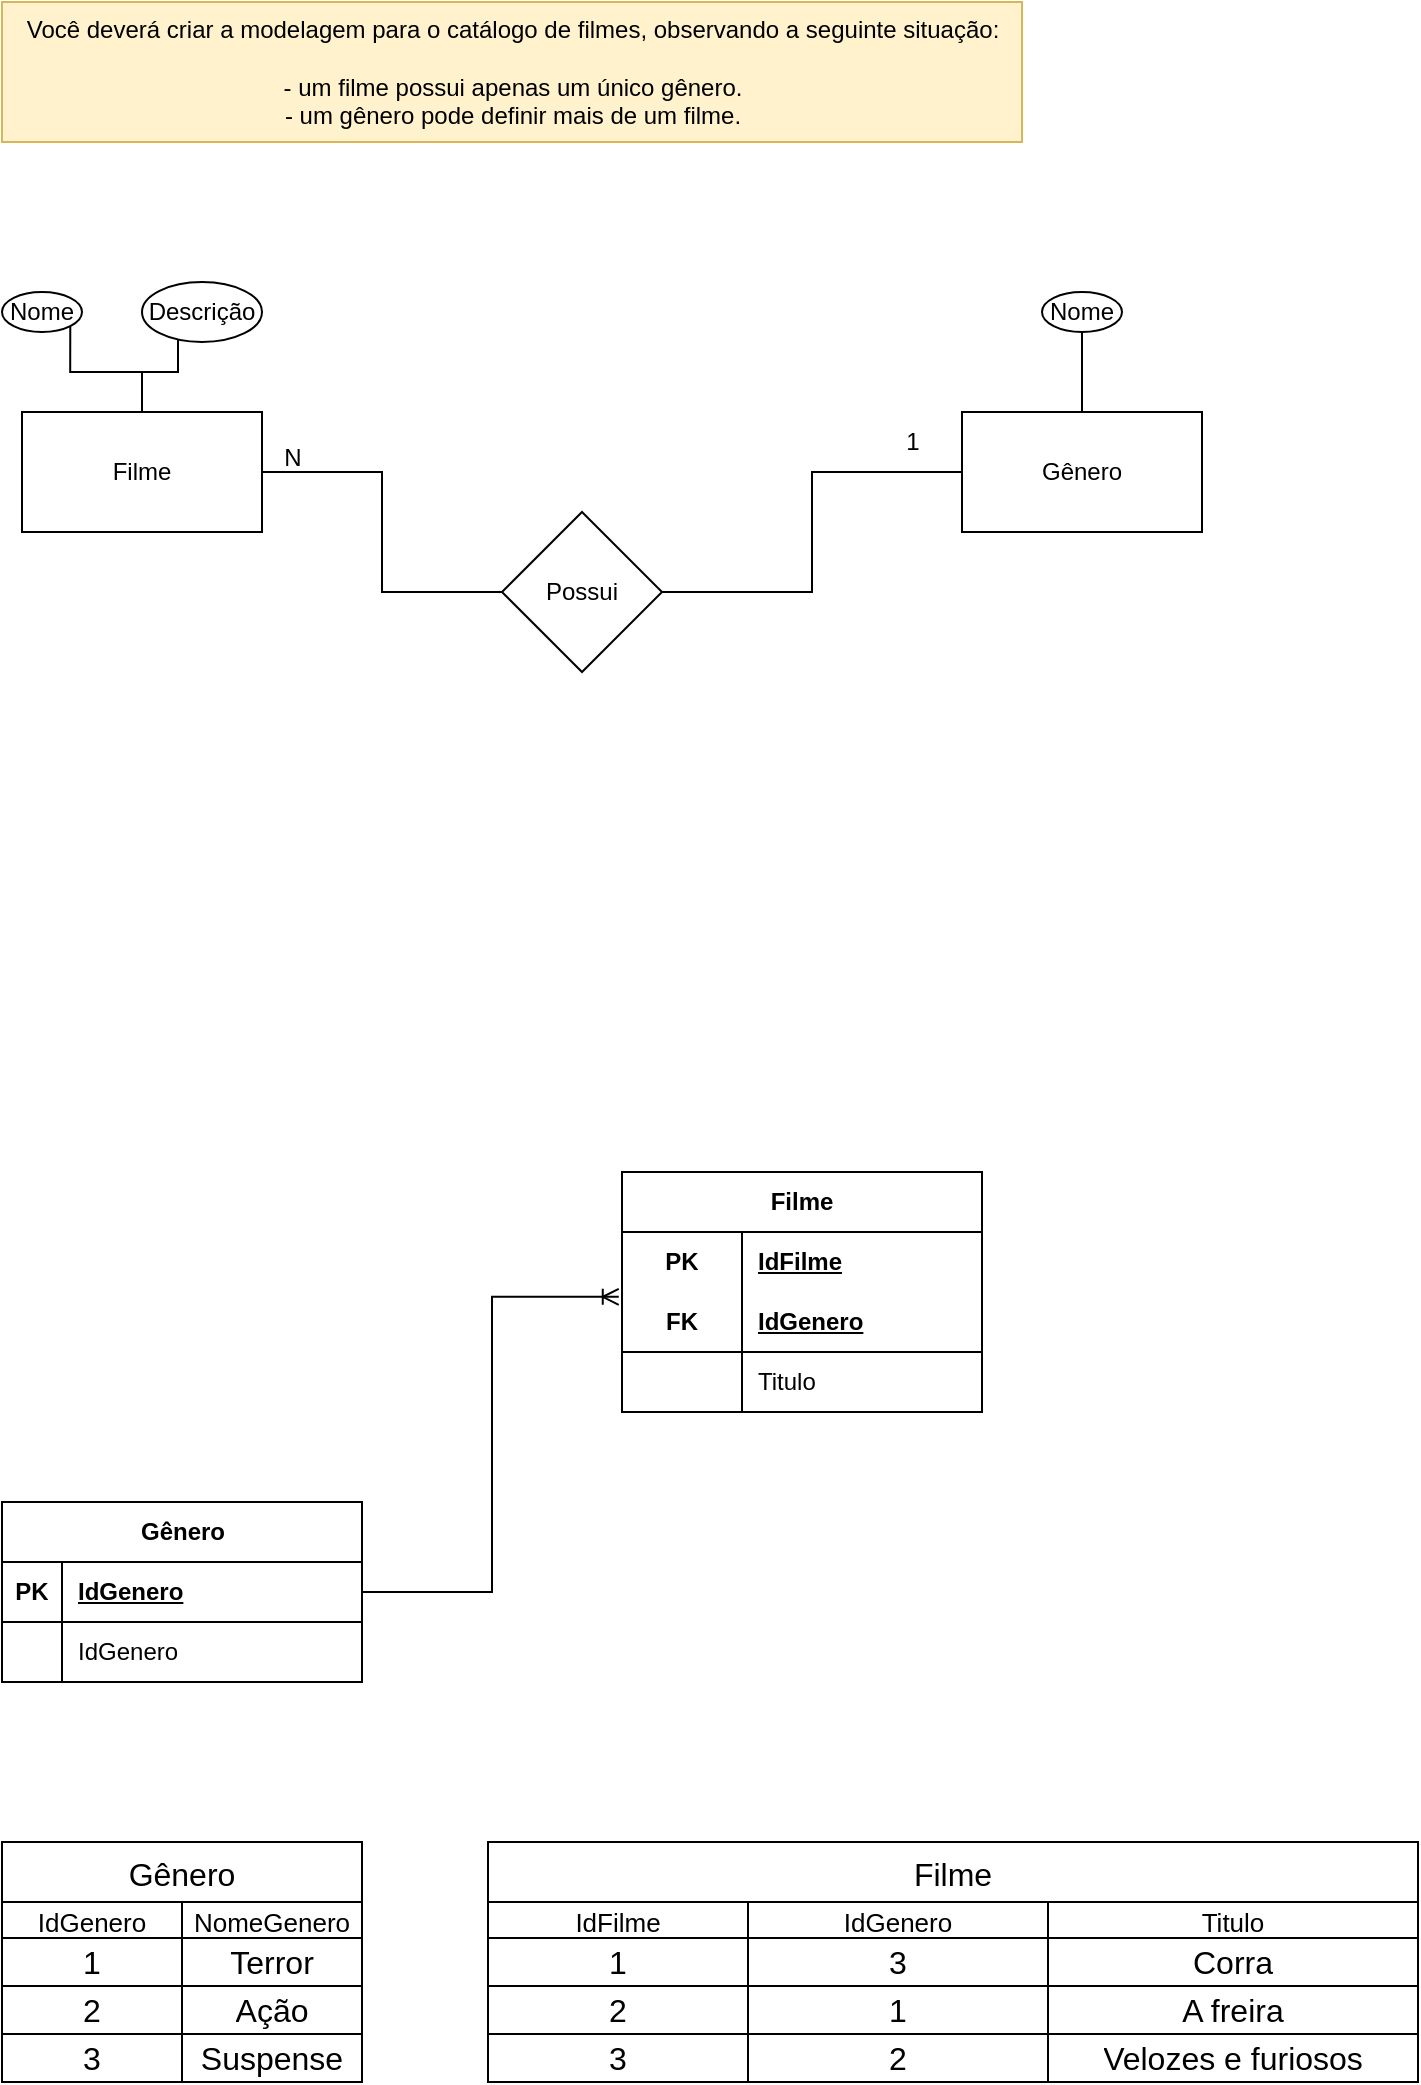 <mxfile version="21.6.5" type="device">
  <diagram id="UPswXx7XjcdNO_mgbWPz" name="Página-1">
    <mxGraphModel dx="1050" dy="574" grid="1" gridSize="10" guides="1" tooltips="1" connect="1" arrows="1" fold="1" page="1" pageScale="1" pageWidth="827" pageHeight="1169" math="0" shadow="0">
      <root>
        <mxCell id="0" />
        <mxCell id="1" parent="0" />
        <mxCell id="UXA-3pOeUreKxEL6hO62-4" style="edgeStyle=orthogonalEdgeStyle;rounded=0;orthogonalLoop=1;jettySize=auto;html=1;exitX=1;exitY=0.5;exitDx=0;exitDy=0;entryX=0;entryY=0.5;entryDx=0;entryDy=0;endArrow=none;endFill=0;" parent="1" source="UXA-3pOeUreKxEL6hO62-1" target="UXA-3pOeUreKxEL6hO62-3" edge="1">
          <mxGeometry relative="1" as="geometry" />
        </mxCell>
        <mxCell id="UXA-3pOeUreKxEL6hO62-9" style="edgeStyle=orthogonalEdgeStyle;rounded=0;orthogonalLoop=1;jettySize=auto;html=1;exitX=0.5;exitY=0;exitDx=0;exitDy=0;entryX=1;entryY=1;entryDx=0;entryDy=0;endArrow=none;endFill=0;" parent="1" source="UXA-3pOeUreKxEL6hO62-1" target="UXA-3pOeUreKxEL6hO62-7" edge="1">
          <mxGeometry relative="1" as="geometry" />
        </mxCell>
        <mxCell id="UXA-3pOeUreKxEL6hO62-12" style="edgeStyle=orthogonalEdgeStyle;rounded=0;orthogonalLoop=1;jettySize=auto;html=1;exitX=0.5;exitY=0;exitDx=0;exitDy=0;entryX=0.3;entryY=0.9;entryDx=0;entryDy=0;entryPerimeter=0;endArrow=none;endFill=0;" parent="1" source="UXA-3pOeUreKxEL6hO62-1" target="UXA-3pOeUreKxEL6hO62-8" edge="1">
          <mxGeometry relative="1" as="geometry" />
        </mxCell>
        <mxCell id="UXA-3pOeUreKxEL6hO62-1" value="Filme" style="rounded=0;whiteSpace=wrap;html=1;" parent="1" vertex="1">
          <mxGeometry x="10" y="205" width="120" height="60" as="geometry" />
        </mxCell>
        <mxCell id="UXA-3pOeUreKxEL6hO62-17" style="edgeStyle=orthogonalEdgeStyle;rounded=0;orthogonalLoop=1;jettySize=auto;html=1;exitX=0.5;exitY=0;exitDx=0;exitDy=0;entryX=0.5;entryY=1;entryDx=0;entryDy=0;endArrow=none;endFill=0;" parent="1" source="UXA-3pOeUreKxEL6hO62-2" target="UXA-3pOeUreKxEL6hO62-16" edge="1">
          <mxGeometry relative="1" as="geometry" />
        </mxCell>
        <mxCell id="UXA-3pOeUreKxEL6hO62-2" value="Gênero" style="rounded=0;whiteSpace=wrap;html=1;" parent="1" vertex="1">
          <mxGeometry x="480" y="205" width="120" height="60" as="geometry" />
        </mxCell>
        <mxCell id="UXA-3pOeUreKxEL6hO62-5" style="edgeStyle=orthogonalEdgeStyle;rounded=0;orthogonalLoop=1;jettySize=auto;html=1;exitX=1;exitY=0.5;exitDx=0;exitDy=0;endArrow=none;endFill=0;" parent="1" source="UXA-3pOeUreKxEL6hO62-3" target="UXA-3pOeUreKxEL6hO62-2" edge="1">
          <mxGeometry relative="1" as="geometry" />
        </mxCell>
        <mxCell id="UXA-3pOeUreKxEL6hO62-3" value="Possui" style="rhombus;whiteSpace=wrap;html=1;" parent="1" vertex="1">
          <mxGeometry x="250" y="255" width="80" height="80" as="geometry" />
        </mxCell>
        <mxCell id="UXA-3pOeUreKxEL6hO62-6" value="&lt;div&gt;Você deverá criar a modelagem para o catálogo de filmes, observando a seguinte situação:&lt;/div&gt;&lt;div&gt;&lt;br&gt;&lt;/div&gt;&lt;div&gt;- um filme possui apenas um único gênero.&lt;/div&gt;&lt;div&gt;- um gênero pode definir mais de um filme.&lt;/div&gt;" style="text;html=1;align=center;verticalAlign=middle;resizable=0;points=[];autosize=1;strokeColor=#d6b656;fillColor=#fff2cc;glass=0;rounded=0;" parent="1" vertex="1">
          <mxGeometry width="510" height="70" as="geometry" />
        </mxCell>
        <mxCell id="UXA-3pOeUreKxEL6hO62-7" value="Nome" style="ellipse;whiteSpace=wrap;html=1;" parent="1" vertex="1">
          <mxGeometry y="145" width="40" height="20" as="geometry" />
        </mxCell>
        <mxCell id="UXA-3pOeUreKxEL6hO62-8" value="Descrição" style="ellipse;whiteSpace=wrap;html=1;" parent="1" vertex="1">
          <mxGeometry x="70" y="140" width="60" height="30" as="geometry" />
        </mxCell>
        <mxCell id="UXA-3pOeUreKxEL6hO62-13" value="N" style="text;html=1;align=center;verticalAlign=middle;resizable=0;points=[];autosize=1;strokeColor=none;fillColor=none;" parent="1" vertex="1">
          <mxGeometry x="130" y="213" width="30" height="30" as="geometry" />
        </mxCell>
        <mxCell id="UXA-3pOeUreKxEL6hO62-14" value="1" style="text;html=1;align=center;verticalAlign=middle;resizable=0;points=[];autosize=1;strokeColor=none;fillColor=none;" parent="1" vertex="1">
          <mxGeometry x="440" y="205" width="30" height="30" as="geometry" />
        </mxCell>
        <mxCell id="UXA-3pOeUreKxEL6hO62-16" value="Nome" style="ellipse;whiteSpace=wrap;html=1;" parent="1" vertex="1">
          <mxGeometry x="520" y="145" width="40" height="20" as="geometry" />
        </mxCell>
        <mxCell id="fpjU5fP2W3lPrAFqwppj-8" value="Filme" style="shape=table;startSize=30;container=1;collapsible=1;childLayout=tableLayout;fixedRows=1;rowLines=0;fontStyle=1;align=center;resizeLast=1;html=1;whiteSpace=wrap;strokeColor=default;fillColor=default;" parent="1" vertex="1">
          <mxGeometry x="310" y="585" width="180" height="120" as="geometry" />
        </mxCell>
        <mxCell id="fpjU5fP2W3lPrAFqwppj-9" value="" style="shape=tableRow;horizontal=0;startSize=0;swimlaneHead=0;swimlaneBody=0;fillColor=none;collapsible=0;dropTarget=0;points=[[0,0.5],[1,0.5]];portConstraint=eastwest;top=0;left=0;right=0;bottom=0;html=1;strokeColor=default;" parent="fpjU5fP2W3lPrAFqwppj-8" vertex="1">
          <mxGeometry y="30" width="180" height="30" as="geometry" />
        </mxCell>
        <mxCell id="fpjU5fP2W3lPrAFqwppj-10" value="PK" style="shape=partialRectangle;connectable=0;fillColor=none;top=0;left=0;bottom=0;right=0;fontStyle=1;overflow=hidden;html=1;whiteSpace=wrap;strokeColor=default;" parent="fpjU5fP2W3lPrAFqwppj-9" vertex="1">
          <mxGeometry width="60" height="30" as="geometry">
            <mxRectangle width="60" height="30" as="alternateBounds" />
          </mxGeometry>
        </mxCell>
        <mxCell id="fpjU5fP2W3lPrAFqwppj-11" value="IdFilme" style="shape=partialRectangle;connectable=0;fillColor=none;top=0;left=0;bottom=0;right=0;align=left;spacingLeft=6;fontStyle=5;overflow=hidden;html=1;whiteSpace=wrap;strokeColor=default;" parent="fpjU5fP2W3lPrAFqwppj-9" vertex="1">
          <mxGeometry x="60" width="120" height="30" as="geometry">
            <mxRectangle width="120" height="30" as="alternateBounds" />
          </mxGeometry>
        </mxCell>
        <mxCell id="fpjU5fP2W3lPrAFqwppj-12" value="" style="shape=tableRow;horizontal=0;startSize=0;swimlaneHead=0;swimlaneBody=0;fillColor=none;collapsible=0;dropTarget=0;points=[[0,0.5],[1,0.5]];portConstraint=eastwest;top=0;left=0;right=0;bottom=1;html=1;strokeColor=default;" parent="fpjU5fP2W3lPrAFqwppj-8" vertex="1">
          <mxGeometry y="60" width="180" height="30" as="geometry" />
        </mxCell>
        <mxCell id="fpjU5fP2W3lPrAFqwppj-13" value="FK" style="shape=partialRectangle;connectable=0;fillColor=none;top=0;left=0;bottom=0;right=0;fontStyle=1;overflow=hidden;html=1;whiteSpace=wrap;strokeColor=default;" parent="fpjU5fP2W3lPrAFqwppj-12" vertex="1">
          <mxGeometry width="60" height="30" as="geometry">
            <mxRectangle width="60" height="30" as="alternateBounds" />
          </mxGeometry>
        </mxCell>
        <mxCell id="fpjU5fP2W3lPrAFqwppj-14" value="IdGenero" style="shape=partialRectangle;connectable=0;fillColor=none;top=0;left=0;bottom=0;right=0;align=left;spacingLeft=6;fontStyle=5;overflow=hidden;html=1;whiteSpace=wrap;strokeColor=default;" parent="fpjU5fP2W3lPrAFqwppj-12" vertex="1">
          <mxGeometry x="60" width="120" height="30" as="geometry">
            <mxRectangle width="120" height="30" as="alternateBounds" />
          </mxGeometry>
        </mxCell>
        <mxCell id="fpjU5fP2W3lPrAFqwppj-15" value="" style="shape=tableRow;horizontal=0;startSize=0;swimlaneHead=0;swimlaneBody=0;fillColor=none;collapsible=0;dropTarget=0;points=[[0,0.5],[1,0.5]];portConstraint=eastwest;top=0;left=0;right=0;bottom=0;html=1;strokeColor=default;" parent="fpjU5fP2W3lPrAFqwppj-8" vertex="1">
          <mxGeometry y="90" width="180" height="30" as="geometry" />
        </mxCell>
        <mxCell id="fpjU5fP2W3lPrAFqwppj-16" value="" style="shape=partialRectangle;connectable=0;fillColor=none;top=0;left=0;bottom=0;right=0;editable=1;overflow=hidden;html=1;whiteSpace=wrap;strokeColor=default;" parent="fpjU5fP2W3lPrAFqwppj-15" vertex="1">
          <mxGeometry width="60" height="30" as="geometry">
            <mxRectangle width="60" height="30" as="alternateBounds" />
          </mxGeometry>
        </mxCell>
        <mxCell id="fpjU5fP2W3lPrAFqwppj-17" value="Titulo" style="shape=partialRectangle;connectable=0;fillColor=none;top=0;left=0;bottom=0;right=0;align=left;spacingLeft=6;overflow=hidden;html=1;whiteSpace=wrap;strokeColor=default;" parent="fpjU5fP2W3lPrAFqwppj-15" vertex="1">
          <mxGeometry x="60" width="120" height="30" as="geometry">
            <mxRectangle width="120" height="30" as="alternateBounds" />
          </mxGeometry>
        </mxCell>
        <mxCell id="fpjU5fP2W3lPrAFqwppj-67" value="Gênero" style="shape=table;startSize=30;container=1;collapsible=1;childLayout=tableLayout;fixedRows=1;rowLines=0;fontStyle=1;align=center;resizeLast=1;html=1;" parent="1" vertex="1">
          <mxGeometry y="750" width="180" height="90" as="geometry" />
        </mxCell>
        <mxCell id="fpjU5fP2W3lPrAFqwppj-68" value="" style="shape=tableRow;horizontal=0;startSize=0;swimlaneHead=0;swimlaneBody=0;fillColor=none;collapsible=0;dropTarget=0;points=[[0,0.5],[1,0.5]];portConstraint=eastwest;top=0;left=0;right=0;bottom=1;" parent="fpjU5fP2W3lPrAFqwppj-67" vertex="1">
          <mxGeometry y="30" width="180" height="30" as="geometry" />
        </mxCell>
        <mxCell id="fpjU5fP2W3lPrAFqwppj-69" value="PK" style="shape=partialRectangle;connectable=0;fillColor=none;top=0;left=0;bottom=0;right=0;fontStyle=1;overflow=hidden;whiteSpace=wrap;html=1;" parent="fpjU5fP2W3lPrAFqwppj-68" vertex="1">
          <mxGeometry width="30" height="30" as="geometry">
            <mxRectangle width="30" height="30" as="alternateBounds" />
          </mxGeometry>
        </mxCell>
        <mxCell id="fpjU5fP2W3lPrAFqwppj-70" value="IdGenero" style="shape=partialRectangle;connectable=0;fillColor=none;top=0;left=0;bottom=0;right=0;align=left;spacingLeft=6;fontStyle=5;overflow=hidden;whiteSpace=wrap;html=1;" parent="fpjU5fP2W3lPrAFqwppj-68" vertex="1">
          <mxGeometry x="30" width="150" height="30" as="geometry">
            <mxRectangle width="150" height="30" as="alternateBounds" />
          </mxGeometry>
        </mxCell>
        <mxCell id="fpjU5fP2W3lPrAFqwppj-71" value="" style="shape=tableRow;horizontal=0;startSize=0;swimlaneHead=0;swimlaneBody=0;fillColor=none;collapsible=0;dropTarget=0;points=[[0,0.5],[1,0.5]];portConstraint=eastwest;top=0;left=0;right=0;bottom=0;" parent="fpjU5fP2W3lPrAFqwppj-67" vertex="1">
          <mxGeometry y="60" width="180" height="30" as="geometry" />
        </mxCell>
        <mxCell id="fpjU5fP2W3lPrAFqwppj-72" value="" style="shape=partialRectangle;connectable=0;fillColor=none;top=0;left=0;bottom=0;right=0;editable=1;overflow=hidden;whiteSpace=wrap;html=1;" parent="fpjU5fP2W3lPrAFqwppj-71" vertex="1">
          <mxGeometry width="30" height="30" as="geometry">
            <mxRectangle width="30" height="30" as="alternateBounds" />
          </mxGeometry>
        </mxCell>
        <mxCell id="fpjU5fP2W3lPrAFqwppj-73" value="IdGenero" style="shape=partialRectangle;connectable=0;fillColor=none;top=0;left=0;bottom=0;right=0;align=left;spacingLeft=6;overflow=hidden;whiteSpace=wrap;html=1;" parent="fpjU5fP2W3lPrAFqwppj-71" vertex="1">
          <mxGeometry x="30" width="150" height="30" as="geometry">
            <mxRectangle width="150" height="30" as="alternateBounds" />
          </mxGeometry>
        </mxCell>
        <mxCell id="fpjU5fP2W3lPrAFqwppj-80" style="edgeStyle=orthogonalEdgeStyle;rounded=0;orthogonalLoop=1;jettySize=auto;html=1;exitX=1;exitY=0.5;exitDx=0;exitDy=0;entryX=-0.009;entryY=0.08;entryDx=0;entryDy=0;entryPerimeter=0;endArrow=ERoneToMany;endFill=0;" parent="1" source="fpjU5fP2W3lPrAFqwppj-68" target="fpjU5fP2W3lPrAFqwppj-12" edge="1">
          <mxGeometry relative="1" as="geometry" />
        </mxCell>
        <mxCell id="fpjU5fP2W3lPrAFqwppj-155" value="Gênero" style="shape=table;startSize=30;container=1;collapsible=0;childLayout=tableLayout;strokeColor=default;fontSize=16;" parent="1" vertex="1">
          <mxGeometry y="920" width="180" height="120" as="geometry" />
        </mxCell>
        <mxCell id="fpjU5fP2W3lPrAFqwppj-174" style="shape=tableRow;horizontal=0;startSize=0;swimlaneHead=0;swimlaneBody=0;strokeColor=inherit;top=0;left=0;bottom=0;right=0;collapsible=0;dropTarget=0;fillColor=none;points=[[0,0.5],[1,0.5]];portConstraint=eastwest;fontSize=16;" parent="fpjU5fP2W3lPrAFqwppj-155" vertex="1">
          <mxGeometry y="30" width="180" height="18" as="geometry" />
        </mxCell>
        <mxCell id="fpjU5fP2W3lPrAFqwppj-175" value="IdGenero" style="shape=partialRectangle;html=1;whiteSpace=wrap;connectable=0;strokeColor=inherit;overflow=hidden;fillColor=none;top=0;left=0;bottom=0;right=0;pointerEvents=1;fontSize=13;" parent="fpjU5fP2W3lPrAFqwppj-174" vertex="1">
          <mxGeometry width="90" height="18" as="geometry">
            <mxRectangle width="90" height="18" as="alternateBounds" />
          </mxGeometry>
        </mxCell>
        <mxCell id="fpjU5fP2W3lPrAFqwppj-176" value="NomeGenero" style="shape=partialRectangle;html=1;whiteSpace=wrap;connectable=0;strokeColor=inherit;overflow=hidden;fillColor=none;top=0;left=0;bottom=0;right=0;pointerEvents=1;fontSize=13;" parent="fpjU5fP2W3lPrAFqwppj-174" vertex="1">
          <mxGeometry x="90" width="90" height="18" as="geometry">
            <mxRectangle width="90" height="18" as="alternateBounds" />
          </mxGeometry>
        </mxCell>
        <mxCell id="fpjU5fP2W3lPrAFqwppj-156" value="" style="shape=tableRow;horizontal=0;startSize=0;swimlaneHead=0;swimlaneBody=0;strokeColor=inherit;top=0;left=0;bottom=0;right=0;collapsible=0;dropTarget=0;fillColor=none;points=[[0,0.5],[1,0.5]];portConstraint=eastwest;fontSize=16;" parent="fpjU5fP2W3lPrAFqwppj-155" vertex="1">
          <mxGeometry y="48" width="180" height="24" as="geometry" />
        </mxCell>
        <mxCell id="fpjU5fP2W3lPrAFqwppj-171" value="1" style="shape=partialRectangle;html=1;whiteSpace=wrap;connectable=0;strokeColor=inherit;overflow=hidden;fillColor=none;top=0;left=0;bottom=0;right=0;pointerEvents=1;fontSize=16;" parent="fpjU5fP2W3lPrAFqwppj-156" vertex="1">
          <mxGeometry width="90" height="24" as="geometry">
            <mxRectangle width="90" height="24" as="alternateBounds" />
          </mxGeometry>
        </mxCell>
        <mxCell id="fpjU5fP2W3lPrAFqwppj-157" value="Terror" style="shape=partialRectangle;html=1;whiteSpace=wrap;connectable=0;strokeColor=inherit;overflow=hidden;fillColor=none;top=0;left=0;bottom=0;right=0;pointerEvents=1;fontSize=16;" parent="fpjU5fP2W3lPrAFqwppj-156" vertex="1">
          <mxGeometry x="90" width="90" height="24" as="geometry">
            <mxRectangle width="90" height="24" as="alternateBounds" />
          </mxGeometry>
        </mxCell>
        <mxCell id="fpjU5fP2W3lPrAFqwppj-160" value="" style="shape=tableRow;horizontal=0;startSize=0;swimlaneHead=0;swimlaneBody=0;strokeColor=inherit;top=0;left=0;bottom=0;right=0;collapsible=0;dropTarget=0;fillColor=none;points=[[0,0.5],[1,0.5]];portConstraint=eastwest;fontSize=16;" parent="fpjU5fP2W3lPrAFqwppj-155" vertex="1">
          <mxGeometry y="72" width="180" height="24" as="geometry" />
        </mxCell>
        <mxCell id="fpjU5fP2W3lPrAFqwppj-172" value="2" style="shape=partialRectangle;html=1;whiteSpace=wrap;connectable=0;strokeColor=inherit;overflow=hidden;fillColor=none;top=0;left=0;bottom=0;right=0;pointerEvents=1;fontSize=16;" parent="fpjU5fP2W3lPrAFqwppj-160" vertex="1">
          <mxGeometry width="90" height="24" as="geometry">
            <mxRectangle width="90" height="24" as="alternateBounds" />
          </mxGeometry>
        </mxCell>
        <mxCell id="fpjU5fP2W3lPrAFqwppj-161" value="Ação" style="shape=partialRectangle;html=1;whiteSpace=wrap;connectable=0;strokeColor=inherit;overflow=hidden;fillColor=none;top=0;left=0;bottom=0;right=0;pointerEvents=1;fontSize=16;" parent="fpjU5fP2W3lPrAFqwppj-160" vertex="1">
          <mxGeometry x="90" width="90" height="24" as="geometry">
            <mxRectangle width="90" height="24" as="alternateBounds" />
          </mxGeometry>
        </mxCell>
        <mxCell id="fpjU5fP2W3lPrAFqwppj-164" value="" style="shape=tableRow;horizontal=0;startSize=0;swimlaneHead=0;swimlaneBody=0;strokeColor=inherit;top=0;left=0;bottom=0;right=0;collapsible=0;dropTarget=0;fillColor=none;points=[[0,0.5],[1,0.5]];portConstraint=eastwest;fontSize=16;" parent="fpjU5fP2W3lPrAFqwppj-155" vertex="1">
          <mxGeometry y="96" width="180" height="24" as="geometry" />
        </mxCell>
        <mxCell id="fpjU5fP2W3lPrAFqwppj-173" value="3" style="shape=partialRectangle;html=1;whiteSpace=wrap;connectable=0;strokeColor=inherit;overflow=hidden;fillColor=none;top=0;left=0;bottom=0;right=0;pointerEvents=1;fontSize=16;" parent="fpjU5fP2W3lPrAFqwppj-164" vertex="1">
          <mxGeometry width="90" height="24" as="geometry">
            <mxRectangle width="90" height="24" as="alternateBounds" />
          </mxGeometry>
        </mxCell>
        <mxCell id="fpjU5fP2W3lPrAFqwppj-165" value="Suspense" style="shape=partialRectangle;html=1;whiteSpace=wrap;connectable=0;strokeColor=inherit;overflow=hidden;fillColor=none;top=0;left=0;bottom=0;right=0;pointerEvents=1;fontSize=16;" parent="fpjU5fP2W3lPrAFqwppj-164" vertex="1">
          <mxGeometry x="90" width="90" height="24" as="geometry">
            <mxRectangle width="90" height="24" as="alternateBounds" />
          </mxGeometry>
        </mxCell>
        <mxCell id="fpjU5fP2W3lPrAFqwppj-178" value="Filme" style="shape=table;startSize=30;container=1;collapsible=0;childLayout=tableLayout;strokeColor=default;fontSize=16;" parent="1" vertex="1">
          <mxGeometry x="243" y="920" width="465" height="120" as="geometry" />
        </mxCell>
        <mxCell id="fpjU5fP2W3lPrAFqwppj-179" style="shape=tableRow;horizontal=0;startSize=0;swimlaneHead=0;swimlaneBody=0;strokeColor=inherit;top=0;left=0;bottom=0;right=0;collapsible=0;dropTarget=0;fillColor=none;points=[[0,0.5],[1,0.5]];portConstraint=eastwest;fontSize=16;" parent="fpjU5fP2W3lPrAFqwppj-178" vertex="1">
          <mxGeometry y="30" width="465" height="18" as="geometry" />
        </mxCell>
        <mxCell id="fpjU5fP2W3lPrAFqwppj-180" value="IdFilme" style="shape=partialRectangle;html=1;whiteSpace=wrap;connectable=0;strokeColor=inherit;overflow=hidden;fillColor=none;top=0;left=0;bottom=0;right=0;pointerEvents=1;fontSize=13;" parent="fpjU5fP2W3lPrAFqwppj-179" vertex="1">
          <mxGeometry width="130" height="18" as="geometry">
            <mxRectangle width="130" height="18" as="alternateBounds" />
          </mxGeometry>
        </mxCell>
        <mxCell id="fpjU5fP2W3lPrAFqwppj-181" value="IdGenero" style="shape=partialRectangle;html=1;whiteSpace=wrap;connectable=0;strokeColor=inherit;overflow=hidden;fillColor=none;top=0;left=0;bottom=0;right=0;pointerEvents=1;fontSize=13;" parent="fpjU5fP2W3lPrAFqwppj-179" vertex="1">
          <mxGeometry x="130" width="150" height="18" as="geometry">
            <mxRectangle width="150" height="18" as="alternateBounds" />
          </mxGeometry>
        </mxCell>
        <mxCell id="fpjU5fP2W3lPrAFqwppj-191" value="Titulo" style="shape=partialRectangle;html=1;whiteSpace=wrap;connectable=0;strokeColor=inherit;overflow=hidden;fillColor=none;top=0;left=0;bottom=0;right=0;pointerEvents=1;fontSize=13;" parent="fpjU5fP2W3lPrAFqwppj-179" vertex="1">
          <mxGeometry x="280" width="185" height="18" as="geometry">
            <mxRectangle width="185" height="18" as="alternateBounds" />
          </mxGeometry>
        </mxCell>
        <mxCell id="fpjU5fP2W3lPrAFqwppj-182" value="" style="shape=tableRow;horizontal=0;startSize=0;swimlaneHead=0;swimlaneBody=0;strokeColor=inherit;top=0;left=0;bottom=0;right=0;collapsible=0;dropTarget=0;fillColor=none;points=[[0,0.5],[1,0.5]];portConstraint=eastwest;fontSize=16;" parent="fpjU5fP2W3lPrAFqwppj-178" vertex="1">
          <mxGeometry y="48" width="465" height="24" as="geometry" />
        </mxCell>
        <mxCell id="fpjU5fP2W3lPrAFqwppj-183" value="1" style="shape=partialRectangle;html=1;whiteSpace=wrap;connectable=0;strokeColor=inherit;overflow=hidden;fillColor=none;top=0;left=0;bottom=0;right=0;pointerEvents=1;fontSize=16;" parent="fpjU5fP2W3lPrAFqwppj-182" vertex="1">
          <mxGeometry width="130" height="24" as="geometry">
            <mxRectangle width="130" height="24" as="alternateBounds" />
          </mxGeometry>
        </mxCell>
        <mxCell id="fpjU5fP2W3lPrAFqwppj-184" value="3" style="shape=partialRectangle;html=1;whiteSpace=wrap;connectable=0;strokeColor=inherit;overflow=hidden;fillColor=none;top=0;left=0;bottom=0;right=0;pointerEvents=1;fontSize=16;" parent="fpjU5fP2W3lPrAFqwppj-182" vertex="1">
          <mxGeometry x="130" width="150" height="24" as="geometry">
            <mxRectangle width="150" height="24" as="alternateBounds" />
          </mxGeometry>
        </mxCell>
        <mxCell id="fpjU5fP2W3lPrAFqwppj-192" value="Corra" style="shape=partialRectangle;html=1;whiteSpace=wrap;connectable=0;strokeColor=inherit;overflow=hidden;fillColor=none;top=0;left=0;bottom=0;right=0;pointerEvents=1;fontSize=16;" parent="fpjU5fP2W3lPrAFqwppj-182" vertex="1">
          <mxGeometry x="280" width="185" height="24" as="geometry">
            <mxRectangle width="185" height="24" as="alternateBounds" />
          </mxGeometry>
        </mxCell>
        <mxCell id="fpjU5fP2W3lPrAFqwppj-185" value="" style="shape=tableRow;horizontal=0;startSize=0;swimlaneHead=0;swimlaneBody=0;strokeColor=inherit;top=0;left=0;bottom=0;right=0;collapsible=0;dropTarget=0;fillColor=none;points=[[0,0.5],[1,0.5]];portConstraint=eastwest;fontSize=16;" parent="fpjU5fP2W3lPrAFqwppj-178" vertex="1">
          <mxGeometry y="72" width="465" height="24" as="geometry" />
        </mxCell>
        <mxCell id="fpjU5fP2W3lPrAFqwppj-186" value="2" style="shape=partialRectangle;html=1;whiteSpace=wrap;connectable=0;strokeColor=inherit;overflow=hidden;fillColor=none;top=0;left=0;bottom=0;right=0;pointerEvents=1;fontSize=16;" parent="fpjU5fP2W3lPrAFqwppj-185" vertex="1">
          <mxGeometry width="130" height="24" as="geometry">
            <mxRectangle width="130" height="24" as="alternateBounds" />
          </mxGeometry>
        </mxCell>
        <mxCell id="fpjU5fP2W3lPrAFqwppj-187" value="1" style="shape=partialRectangle;html=1;whiteSpace=wrap;connectable=0;strokeColor=inherit;overflow=hidden;fillColor=none;top=0;left=0;bottom=0;right=0;pointerEvents=1;fontSize=16;" parent="fpjU5fP2W3lPrAFqwppj-185" vertex="1">
          <mxGeometry x="130" width="150" height="24" as="geometry">
            <mxRectangle width="150" height="24" as="alternateBounds" />
          </mxGeometry>
        </mxCell>
        <mxCell id="fpjU5fP2W3lPrAFqwppj-193" value="A freira" style="shape=partialRectangle;html=1;whiteSpace=wrap;connectable=0;strokeColor=inherit;overflow=hidden;fillColor=none;top=0;left=0;bottom=0;right=0;pointerEvents=1;fontSize=16;" parent="fpjU5fP2W3lPrAFqwppj-185" vertex="1">
          <mxGeometry x="280" width="185" height="24" as="geometry">
            <mxRectangle width="185" height="24" as="alternateBounds" />
          </mxGeometry>
        </mxCell>
        <mxCell id="fpjU5fP2W3lPrAFqwppj-188" value="" style="shape=tableRow;horizontal=0;startSize=0;swimlaneHead=0;swimlaneBody=0;strokeColor=inherit;top=0;left=0;bottom=0;right=0;collapsible=0;dropTarget=0;fillColor=none;points=[[0,0.5],[1,0.5]];portConstraint=eastwest;fontSize=16;" parent="fpjU5fP2W3lPrAFqwppj-178" vertex="1">
          <mxGeometry y="96" width="465" height="24" as="geometry" />
        </mxCell>
        <mxCell id="fpjU5fP2W3lPrAFqwppj-189" value="3" style="shape=partialRectangle;html=1;whiteSpace=wrap;connectable=0;strokeColor=inherit;overflow=hidden;fillColor=none;top=0;left=0;bottom=0;right=0;pointerEvents=1;fontSize=16;" parent="fpjU5fP2W3lPrAFqwppj-188" vertex="1">
          <mxGeometry width="130" height="24" as="geometry">
            <mxRectangle width="130" height="24" as="alternateBounds" />
          </mxGeometry>
        </mxCell>
        <mxCell id="fpjU5fP2W3lPrAFqwppj-190" value="2" style="shape=partialRectangle;html=1;whiteSpace=wrap;connectable=0;strokeColor=inherit;overflow=hidden;fillColor=none;top=0;left=0;bottom=0;right=0;pointerEvents=1;fontSize=16;" parent="fpjU5fP2W3lPrAFqwppj-188" vertex="1">
          <mxGeometry x="130" width="150" height="24" as="geometry">
            <mxRectangle width="150" height="24" as="alternateBounds" />
          </mxGeometry>
        </mxCell>
        <mxCell id="fpjU5fP2W3lPrAFqwppj-194" value="Velozes e furiosos" style="shape=partialRectangle;html=1;whiteSpace=wrap;connectable=0;strokeColor=inherit;overflow=hidden;fillColor=none;top=0;left=0;bottom=0;right=0;pointerEvents=1;fontSize=16;" parent="fpjU5fP2W3lPrAFqwppj-188" vertex="1">
          <mxGeometry x="280" width="185" height="24" as="geometry">
            <mxRectangle width="185" height="24" as="alternateBounds" />
          </mxGeometry>
        </mxCell>
      </root>
    </mxGraphModel>
  </diagram>
</mxfile>
